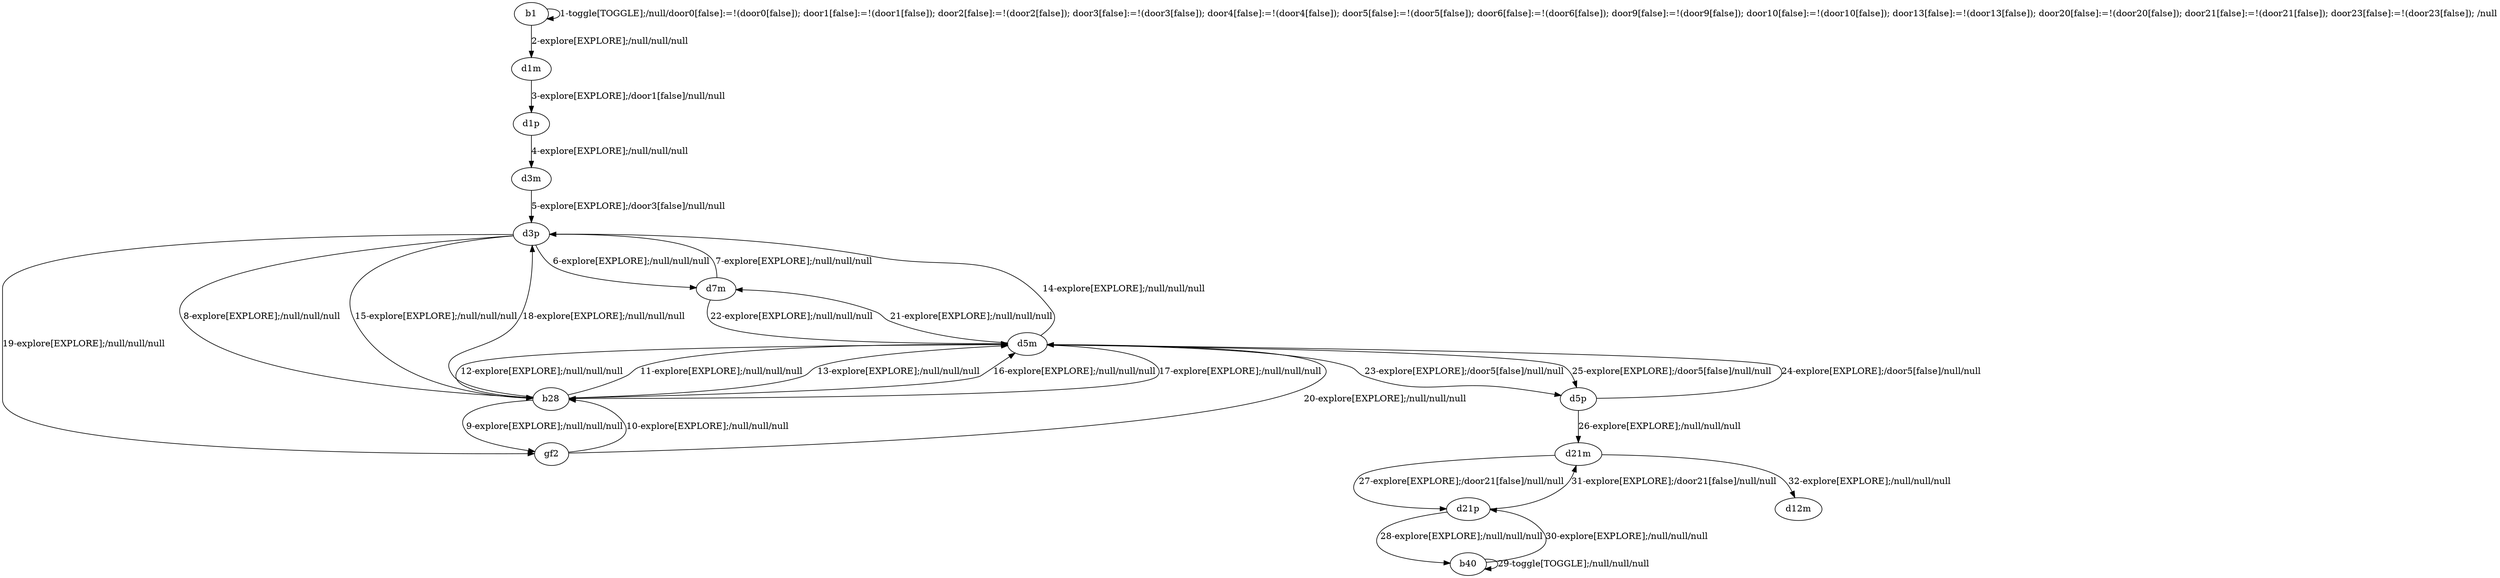 # Total number of goals covered by this test: 4
# d21p --> b40
# b40 --> b40
# b40 --> d21p
# d21p --> d21m

digraph g {
"b1" -> "b1" [label = "1-toggle[TOGGLE];/null/door0[false]:=!(door0[false]); door1[false]:=!(door1[false]); door2[false]:=!(door2[false]); door3[false]:=!(door3[false]); door4[false]:=!(door4[false]); door5[false]:=!(door5[false]); door6[false]:=!(door6[false]); door9[false]:=!(door9[false]); door10[false]:=!(door10[false]); door13[false]:=!(door13[false]); door20[false]:=!(door20[false]); door21[false]:=!(door21[false]); door23[false]:=!(door23[false]); /null"];
"b1" -> "d1m" [label = "2-explore[EXPLORE];/null/null/null"];
"d1m" -> "d1p" [label = "3-explore[EXPLORE];/door1[false]/null/null"];
"d1p" -> "d3m" [label = "4-explore[EXPLORE];/null/null/null"];
"d3m" -> "d3p" [label = "5-explore[EXPLORE];/door3[false]/null/null"];
"d3p" -> "d7m" [label = "6-explore[EXPLORE];/null/null/null"];
"d7m" -> "d3p" [label = "7-explore[EXPLORE];/null/null/null"];
"d3p" -> "b28" [label = "8-explore[EXPLORE];/null/null/null"];
"b28" -> "gf2" [label = "9-explore[EXPLORE];/null/null/null"];
"gf2" -> "b28" [label = "10-explore[EXPLORE];/null/null/null"];
"b28" -> "d5m" [label = "11-explore[EXPLORE];/null/null/null"];
"d5m" -> "b28" [label = "12-explore[EXPLORE];/null/null/null"];
"b28" -> "d5m" [label = "13-explore[EXPLORE];/null/null/null"];
"d5m" -> "d3p" [label = "14-explore[EXPLORE];/null/null/null"];
"d3p" -> "b28" [label = "15-explore[EXPLORE];/null/null/null"];
"b28" -> "d5m" [label = "16-explore[EXPLORE];/null/null/null"];
"d5m" -> "b28" [label = "17-explore[EXPLORE];/null/null/null"];
"b28" -> "d3p" [label = "18-explore[EXPLORE];/null/null/null"];
"d3p" -> "gf2" [label = "19-explore[EXPLORE];/null/null/null"];
"gf2" -> "d5m" [label = "20-explore[EXPLORE];/null/null/null"];
"d5m" -> "d7m" [label = "21-explore[EXPLORE];/null/null/null"];
"d7m" -> "d5m" [label = "22-explore[EXPLORE];/null/null/null"];
"d5m" -> "d5p" [label = "23-explore[EXPLORE];/door5[false]/null/null"];
"d5p" -> "d5m" [label = "24-explore[EXPLORE];/door5[false]/null/null"];
"d5m" -> "d5p" [label = "25-explore[EXPLORE];/door5[false]/null/null"];
"d5p" -> "d21m" [label = "26-explore[EXPLORE];/null/null/null"];
"d21m" -> "d21p" [label = "27-explore[EXPLORE];/door21[false]/null/null"];
"d21p" -> "b40" [label = "28-explore[EXPLORE];/null/null/null"];
"b40" -> "b40" [label = "29-toggle[TOGGLE];/null/null/null"];
"b40" -> "d21p" [label = "30-explore[EXPLORE];/null/null/null"];
"d21p" -> "d21m" [label = "31-explore[EXPLORE];/door21[false]/null/null"];
"d21m" -> "d12m" [label = "32-explore[EXPLORE];/null/null/null"];
}